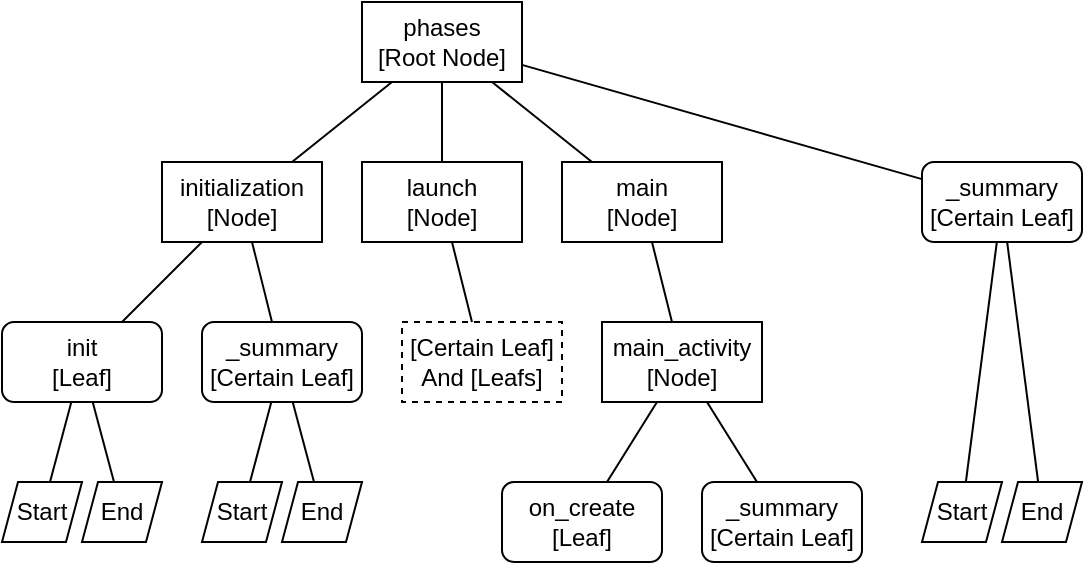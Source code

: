 <mxfile version="12.9.6" type="github">
  <diagram id="Ull_arlzXUi3eMXvQvcI" name="Page-1">
    <mxGraphModel dx="950" dy="435" grid="1" gridSize="10" guides="1" tooltips="1" connect="1" arrows="1" fold="1" page="1" pageScale="1" pageWidth="827" pageHeight="1169" math="0" shadow="0">
      <root>
        <mxCell id="0" />
        <mxCell id="1" parent="0" />
        <mxCell id="IJ-zU7nh_63_RIWm7HRf-1" value="phases&lt;br&gt;[Root Node]" style="rounded=0;whiteSpace=wrap;html=1;fillColor=none;" parent="1" vertex="1">
          <mxGeometry x="200" y="40" width="80" height="40" as="geometry" />
        </mxCell>
        <mxCell id="IJ-zU7nh_63_RIWm7HRf-2" value="initialization&lt;br&gt;[Node]" style="rounded=0;whiteSpace=wrap;html=1;fillColor=none;" parent="1" vertex="1">
          <mxGeometry x="100" y="120" width="80" height="40" as="geometry" />
        </mxCell>
        <mxCell id="IJ-zU7nh_63_RIWm7HRf-3" value="launch&lt;br&gt;[Node]" style="rounded=0;whiteSpace=wrap;html=1;fillColor=none;" parent="1" vertex="1">
          <mxGeometry x="200" y="120" width="80" height="40" as="geometry" />
        </mxCell>
        <mxCell id="IJ-zU7nh_63_RIWm7HRf-4" value="main&lt;br&gt;[Node]" style="rounded=0;whiteSpace=wrap;html=1;fillColor=none;" parent="1" vertex="1">
          <mxGeometry x="300" y="120" width="80" height="40" as="geometry" />
        </mxCell>
        <mxCell id="IJ-zU7nh_63_RIWm7HRf-5" value="" style="endArrow=none;html=1;" parent="1" source="IJ-zU7nh_63_RIWm7HRf-2" target="IJ-zU7nh_63_RIWm7HRf-1" edge="1">
          <mxGeometry width="50" height="50" relative="1" as="geometry">
            <mxPoint x="20" y="120" as="sourcePoint" />
            <mxPoint x="70" y="70" as="targetPoint" />
          </mxGeometry>
        </mxCell>
        <mxCell id="IJ-zU7nh_63_RIWm7HRf-6" value="" style="endArrow=none;html=1;" parent="1" source="IJ-zU7nh_63_RIWm7HRf-3" target="IJ-zU7nh_63_RIWm7HRf-1" edge="1">
          <mxGeometry width="50" height="50" relative="1" as="geometry">
            <mxPoint x="20" y="120" as="sourcePoint" />
            <mxPoint x="70" y="70" as="targetPoint" />
          </mxGeometry>
        </mxCell>
        <mxCell id="IJ-zU7nh_63_RIWm7HRf-7" value="" style="endArrow=none;html=1;" parent="1" source="IJ-zU7nh_63_RIWm7HRf-4" target="IJ-zU7nh_63_RIWm7HRf-1" edge="1">
          <mxGeometry width="50" height="50" relative="1" as="geometry">
            <mxPoint x="20" y="120" as="sourcePoint" />
            <mxPoint x="70" y="70" as="targetPoint" />
          </mxGeometry>
        </mxCell>
        <mxCell id="IJ-zU7nh_63_RIWm7HRf-8" value="_summary&lt;br&gt;[Certain Leaf]" style="rounded=1;whiteSpace=wrap;html=1;fillColor=none;" parent="1" vertex="1">
          <mxGeometry x="480" y="120" width="80" height="40" as="geometry" />
        </mxCell>
        <mxCell id="IJ-zU7nh_63_RIWm7HRf-9" value="" style="endArrow=none;html=1;" parent="1" source="IJ-zU7nh_63_RIWm7HRf-8" target="IJ-zU7nh_63_RIWm7HRf-1" edge="1">
          <mxGeometry width="50" height="50" relative="1" as="geometry">
            <mxPoint x="20" y="120" as="sourcePoint" />
            <mxPoint x="70" y="70" as="targetPoint" />
          </mxGeometry>
        </mxCell>
        <mxCell id="IJ-zU7nh_63_RIWm7HRf-10" value="_summary&lt;br&gt;[Certain Leaf]" style="rounded=1;whiteSpace=wrap;html=1;fillColor=none;" parent="1" vertex="1">
          <mxGeometry x="120" y="200" width="80" height="40" as="geometry" />
        </mxCell>
        <mxCell id="IJ-zU7nh_63_RIWm7HRf-11" value="init&lt;br&gt;[Leaf]" style="rounded=1;whiteSpace=wrap;html=1;fillColor=none;" parent="1" vertex="1">
          <mxGeometry x="20" y="200" width="80" height="40" as="geometry" />
        </mxCell>
        <mxCell id="IJ-zU7nh_63_RIWm7HRf-12" value="" style="endArrow=none;html=1;" parent="1" source="IJ-zU7nh_63_RIWm7HRf-2" target="IJ-zU7nh_63_RIWm7HRf-11" edge="1">
          <mxGeometry width="50" height="50" relative="1" as="geometry">
            <mxPoint x="20" y="120" as="sourcePoint" />
            <mxPoint x="70" y="70" as="targetPoint" />
          </mxGeometry>
        </mxCell>
        <mxCell id="IJ-zU7nh_63_RIWm7HRf-13" value="" style="endArrow=none;html=1;" parent="1" source="IJ-zU7nh_63_RIWm7HRf-2" target="IJ-zU7nh_63_RIWm7HRf-10" edge="1">
          <mxGeometry width="50" height="50" relative="1" as="geometry">
            <mxPoint x="20" y="120" as="sourcePoint" />
            <mxPoint x="70" y="70" as="targetPoint" />
          </mxGeometry>
        </mxCell>
        <mxCell id="IJ-zU7nh_63_RIWm7HRf-14" value="[Certain Leaf]&lt;br&gt;And [Leafs]" style="dashed=1;&#xa;rounded=1;whiteSpace=wrap;html=1;fillColor=none;" parent="1" vertex="1">
          <mxGeometry x="220" y="200" width="80" height="40" as="geometry" />
        </mxCell>
        <mxCell id="IJ-zU7nh_63_RIWm7HRf-15" value="" style="endArrow=none;html=1;" parent="1" source="IJ-zU7nh_63_RIWm7HRf-3" target="IJ-zU7nh_63_RIWm7HRf-14" edge="1">
          <mxGeometry width="50" height="50" relative="1" as="geometry">
            <mxPoint x="20" y="120" as="sourcePoint" />
            <mxPoint x="70" y="70" as="targetPoint" />
          </mxGeometry>
        </mxCell>
        <mxCell id="IJ-zU7nh_63_RIWm7HRf-17" value="" style="endArrow=none;html=1;" parent="1" source="IJ-zU7nh_63_RIWm7HRf-4" target="9uq5e7eUYPjuTrm23MIC-1" edge="1">
          <mxGeometry width="50" height="50" relative="1" as="geometry">
            <mxPoint x="20" y="120" as="sourcePoint" />
            <mxPoint x="355" y="200" as="targetPoint" />
          </mxGeometry>
        </mxCell>
        <mxCell id="IJ-zU7nh_63_RIWm7HRf-18" value="Start" style="shape=parallelogram;perimeter=parallelogramPerimeter;whiteSpace=wrap;html=1;dashed=0;fillColor=none;" parent="1" vertex="1">
          <mxGeometry x="20" y="280" width="40" height="30" as="geometry" />
        </mxCell>
        <mxCell id="IJ-zU7nh_63_RIWm7HRf-19" value="End" style="shape=parallelogram;perimeter=parallelogramPerimeter;whiteSpace=wrap;html=1;dashed=0;fillColor=none;" parent="1" vertex="1">
          <mxGeometry x="60" y="280" width="40" height="30" as="geometry" />
        </mxCell>
        <mxCell id="IJ-zU7nh_63_RIWm7HRf-22" value="" style="endArrow=none;html=1;" parent="1" source="IJ-zU7nh_63_RIWm7HRf-18" target="IJ-zU7nh_63_RIWm7HRf-11" edge="1">
          <mxGeometry width="50" height="50" relative="1" as="geometry">
            <mxPoint x="20" y="120" as="sourcePoint" />
            <mxPoint x="70" y="70" as="targetPoint" />
          </mxGeometry>
        </mxCell>
        <mxCell id="IJ-zU7nh_63_RIWm7HRf-23" value="" style="endArrow=none;html=1;" parent="1" source="IJ-zU7nh_63_RIWm7HRf-19" target="IJ-zU7nh_63_RIWm7HRf-11" edge="1">
          <mxGeometry width="50" height="50" relative="1" as="geometry">
            <mxPoint x="20" y="120" as="sourcePoint" />
            <mxPoint x="70" y="70" as="targetPoint" />
          </mxGeometry>
        </mxCell>
        <mxCell id="IJ-zU7nh_63_RIWm7HRf-24" value="Start" style="shape=parallelogram;perimeter=parallelogramPerimeter;whiteSpace=wrap;html=1;dashed=0;fillColor=none;" parent="1" vertex="1">
          <mxGeometry x="120" y="280" width="40" height="30" as="geometry" />
        </mxCell>
        <mxCell id="IJ-zU7nh_63_RIWm7HRf-25" value="End" style="shape=parallelogram;perimeter=parallelogramPerimeter;whiteSpace=wrap;html=1;dashed=0;fillColor=none;" parent="1" vertex="1">
          <mxGeometry x="160" y="280" width="40" height="30" as="geometry" />
        </mxCell>
        <mxCell id="IJ-zU7nh_63_RIWm7HRf-26" value="" style="endArrow=none;html=1;" parent="1" source="IJ-zU7nh_63_RIWm7HRf-24" target="IJ-zU7nh_63_RIWm7HRf-10" edge="1">
          <mxGeometry width="50" height="50" relative="1" as="geometry">
            <mxPoint x="20" y="120" as="sourcePoint" />
            <mxPoint x="70" y="70" as="targetPoint" />
          </mxGeometry>
        </mxCell>
        <mxCell id="IJ-zU7nh_63_RIWm7HRf-27" value="" style="endArrow=none;html=1;" parent="1" source="IJ-zU7nh_63_RIWm7HRf-25" target="IJ-zU7nh_63_RIWm7HRf-10" edge="1">
          <mxGeometry width="50" height="50" relative="1" as="geometry">
            <mxPoint x="20" y="120" as="sourcePoint" />
            <mxPoint x="70" y="70" as="targetPoint" />
          </mxGeometry>
        </mxCell>
        <mxCell id="IJ-zU7nh_63_RIWm7HRf-28" value="Start" style="shape=parallelogram;perimeter=parallelogramPerimeter;whiteSpace=wrap;html=1;dashed=0;fillColor=none;" parent="1" vertex="1">
          <mxGeometry x="480" y="280" width="40" height="30" as="geometry" />
        </mxCell>
        <mxCell id="IJ-zU7nh_63_RIWm7HRf-29" value="End" style="shape=parallelogram;perimeter=parallelogramPerimeter;whiteSpace=wrap;html=1;dashed=0;fillColor=none;" parent="1" vertex="1">
          <mxGeometry x="520" y="280" width="40" height="30" as="geometry" />
        </mxCell>
        <mxCell id="IJ-zU7nh_63_RIWm7HRf-30" value="" style="endArrow=none;html=1;" parent="1" source="IJ-zU7nh_63_RIWm7HRf-29" target="IJ-zU7nh_63_RIWm7HRf-8" edge="1">
          <mxGeometry width="50" height="50" relative="1" as="geometry">
            <mxPoint x="-60" y="120" as="sourcePoint" />
            <mxPoint x="-10" y="70" as="targetPoint" />
          </mxGeometry>
        </mxCell>
        <mxCell id="IJ-zU7nh_63_RIWm7HRf-31" value="" style="endArrow=none;html=1;" parent="1" source="IJ-zU7nh_63_RIWm7HRf-28" target="IJ-zU7nh_63_RIWm7HRf-8" edge="1">
          <mxGeometry width="50" height="50" relative="1" as="geometry">
            <mxPoint x="-60" y="120" as="sourcePoint" />
            <mxPoint x="-10" y="70" as="targetPoint" />
          </mxGeometry>
        </mxCell>
        <mxCell id="9uq5e7eUYPjuTrm23MIC-1" value="main_activity&lt;br&gt;[Node]" style="rounded=0;whiteSpace=wrap;html=1;fillColor=none;" vertex="1" parent="1">
          <mxGeometry x="320" y="200" width="80" height="40" as="geometry" />
        </mxCell>
        <mxCell id="9uq5e7eUYPjuTrm23MIC-2" value="_summary&lt;br&gt;[Certain Leaf]" style="rounded=1;whiteSpace=wrap;html=1;fillColor=none;" vertex="1" parent="1">
          <mxGeometry x="370" y="280" width="80" height="40" as="geometry" />
        </mxCell>
        <mxCell id="9uq5e7eUYPjuTrm23MIC-3" value="on_create&lt;br&gt;[Leaf]" style="rounded=1;whiteSpace=wrap;html=1;fillColor=none;" vertex="1" parent="1">
          <mxGeometry x="270" y="280" width="80" height="40" as="geometry" />
        </mxCell>
        <mxCell id="9uq5e7eUYPjuTrm23MIC-4" value="" style="endArrow=none;html=1;" edge="1" parent="1" source="9uq5e7eUYPjuTrm23MIC-3" target="9uq5e7eUYPjuTrm23MIC-1">
          <mxGeometry width="50" height="50" relative="1" as="geometry">
            <mxPoint x="20" y="120" as="sourcePoint" />
            <mxPoint x="355" y="200" as="targetPoint" />
          </mxGeometry>
        </mxCell>
        <mxCell id="9uq5e7eUYPjuTrm23MIC-5" value="" style="endArrow=none;html=1;" edge="1" parent="1" source="9uq5e7eUYPjuTrm23MIC-2" target="9uq5e7eUYPjuTrm23MIC-1">
          <mxGeometry width="50" height="50" relative="1" as="geometry">
            <mxPoint x="20" y="120" as="sourcePoint" />
            <mxPoint x="355" y="200" as="targetPoint" />
          </mxGeometry>
        </mxCell>
      </root>
    </mxGraphModel>
  </diagram>
</mxfile>
